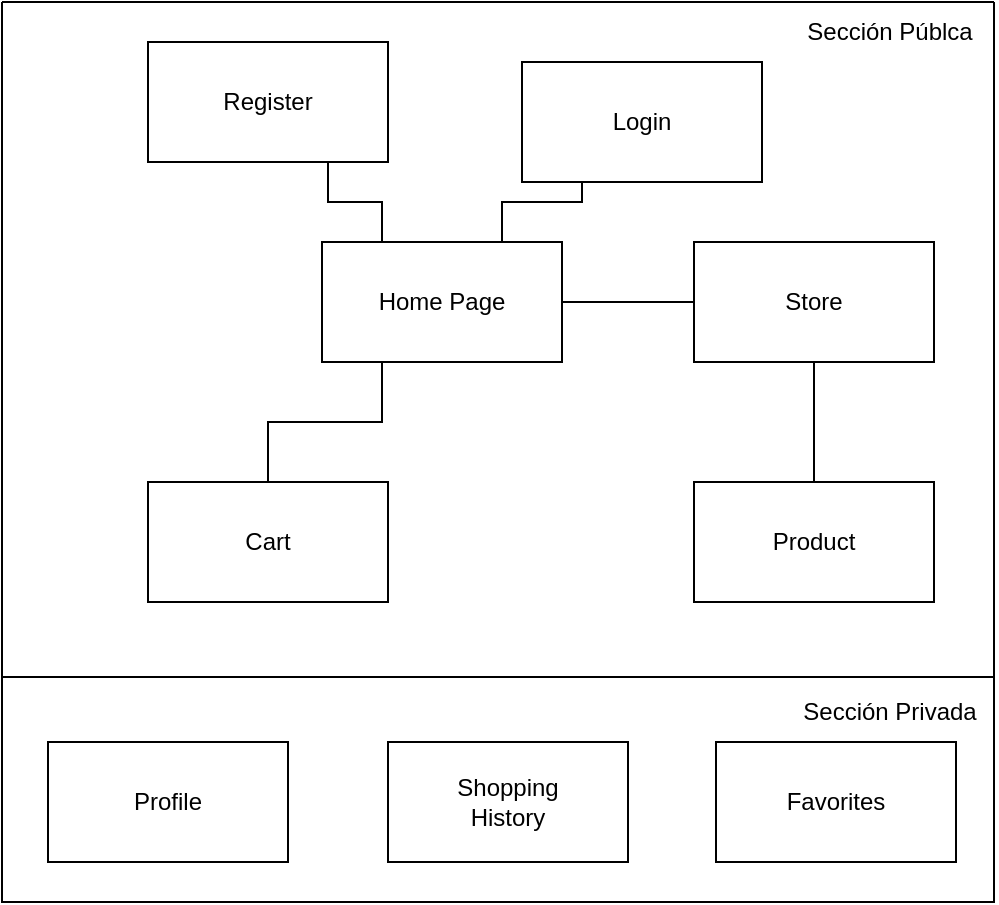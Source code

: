 <mxfile version="26.1.0">
  <diagram name="Página-1" id="QH9GRB6sQxJk_K1BEbed">
    <mxGraphModel dx="1195" dy="622" grid="1" gridSize="10" guides="1" tooltips="1" connect="1" arrows="1" fold="1" page="1" pageScale="1" pageWidth="827" pageHeight="1169" math="0" shadow="0">
      <root>
        <mxCell id="0" />
        <mxCell id="1" parent="0" />
        <mxCell id="pXQdMqS-Q8eA3dv94ED3-1" value="" style="swimlane;startSize=0;" parent="1" vertex="1">
          <mxGeometry x="40" y="20" width="496" height="450" as="geometry">
            <mxRectangle x="34" y="20" width="50" height="40" as="alternateBounds" />
          </mxGeometry>
        </mxCell>
        <mxCell id="pXQdMqS-Q8eA3dv94ED3-5" value="" style="edgeStyle=orthogonalEdgeStyle;rounded=0;orthogonalLoop=1;jettySize=auto;html=1;exitX=0.25;exitY=0;exitDx=0;exitDy=0;endArrow=none;endFill=0;entryX=0.75;entryY=1;entryDx=0;entryDy=0;" parent="pXQdMqS-Q8eA3dv94ED3-1" source="pXQdMqS-Q8eA3dv94ED3-3" target="pXQdMqS-Q8eA3dv94ED3-4" edge="1">
          <mxGeometry relative="1" as="geometry" />
        </mxCell>
        <mxCell id="pXQdMqS-Q8eA3dv94ED3-8" value="" style="edgeStyle=orthogonalEdgeStyle;rounded=0;orthogonalLoop=1;jettySize=auto;html=1;exitX=0.75;exitY=0;exitDx=0;exitDy=0;endArrow=none;endFill=0;entryX=0.25;entryY=1;entryDx=0;entryDy=0;" parent="pXQdMqS-Q8eA3dv94ED3-1" source="pXQdMqS-Q8eA3dv94ED3-3" target="pXQdMqS-Q8eA3dv94ED3-7" edge="1">
          <mxGeometry relative="1" as="geometry" />
        </mxCell>
        <mxCell id="pXQdMqS-Q8eA3dv94ED3-11" value="" style="edgeStyle=orthogonalEdgeStyle;rounded=0;orthogonalLoop=1;jettySize=auto;html=1;entryX=0.5;entryY=0;entryDx=0;entryDy=0;endArrow=none;endFill=0;exitX=0.25;exitY=1;exitDx=0;exitDy=0;" parent="pXQdMqS-Q8eA3dv94ED3-1" source="pXQdMqS-Q8eA3dv94ED3-3" target="pXQdMqS-Q8eA3dv94ED3-10" edge="1">
          <mxGeometry relative="1" as="geometry" />
        </mxCell>
        <mxCell id="pXQdMqS-Q8eA3dv94ED3-13" value="" style="edgeStyle=orthogonalEdgeStyle;rounded=0;orthogonalLoop=1;jettySize=auto;html=1;exitX=1;exitY=0.5;exitDx=0;exitDy=0;endArrow=none;endFill=0;" parent="pXQdMqS-Q8eA3dv94ED3-1" source="pXQdMqS-Q8eA3dv94ED3-3" target="pXQdMqS-Q8eA3dv94ED3-12" edge="1">
          <mxGeometry relative="1" as="geometry" />
        </mxCell>
        <mxCell id="pXQdMqS-Q8eA3dv94ED3-3" value="Home Page" style="rounded=0;whiteSpace=wrap;html=1;" parent="pXQdMqS-Q8eA3dv94ED3-1" vertex="1">
          <mxGeometry x="160" y="120" width="120" height="60" as="geometry" />
        </mxCell>
        <mxCell id="pXQdMqS-Q8eA3dv94ED3-4" value="Register" style="rounded=0;whiteSpace=wrap;html=1;" parent="pXQdMqS-Q8eA3dv94ED3-1" vertex="1">
          <mxGeometry x="73" y="20" width="120" height="60" as="geometry" />
        </mxCell>
        <mxCell id="pXQdMqS-Q8eA3dv94ED3-7" value="Login" style="whiteSpace=wrap;html=1;rounded=0;" parent="pXQdMqS-Q8eA3dv94ED3-1" vertex="1">
          <mxGeometry x="260" y="30" width="120" height="60" as="geometry" />
        </mxCell>
        <mxCell id="pXQdMqS-Q8eA3dv94ED3-10" value="Cart" style="rounded=0;whiteSpace=wrap;html=1;" parent="pXQdMqS-Q8eA3dv94ED3-1" vertex="1">
          <mxGeometry x="73" y="240" width="120" height="60" as="geometry" />
        </mxCell>
        <mxCell id="pXQdMqS-Q8eA3dv94ED3-15" value="" style="edgeStyle=orthogonalEdgeStyle;rounded=0;orthogonalLoop=1;jettySize=auto;html=1;endArrow=none;endFill=0;" parent="pXQdMqS-Q8eA3dv94ED3-1" source="pXQdMqS-Q8eA3dv94ED3-12" target="pXQdMqS-Q8eA3dv94ED3-14" edge="1">
          <mxGeometry relative="1" as="geometry" />
        </mxCell>
        <mxCell id="pXQdMqS-Q8eA3dv94ED3-12" value="Store" style="rounded=0;whiteSpace=wrap;html=1;" parent="pXQdMqS-Q8eA3dv94ED3-1" vertex="1">
          <mxGeometry x="346" y="120" width="120" height="60" as="geometry" />
        </mxCell>
        <mxCell id="pXQdMqS-Q8eA3dv94ED3-14" value="Product" style="rounded=0;whiteSpace=wrap;html=1;" parent="pXQdMqS-Q8eA3dv94ED3-1" vertex="1">
          <mxGeometry x="346" y="240" width="120" height="60" as="geometry" />
        </mxCell>
        <mxCell id="pXQdMqS-Q8eA3dv94ED3-18" value="Profile" style="rounded=0;whiteSpace=wrap;html=1;" parent="pXQdMqS-Q8eA3dv94ED3-1" vertex="1">
          <mxGeometry x="23" y="370" width="120" height="60" as="geometry" />
        </mxCell>
        <mxCell id="pXQdMqS-Q8eA3dv94ED3-19" value="Shopping&lt;br&gt;History" style="rounded=0;whiteSpace=wrap;html=1;" parent="pXQdMqS-Q8eA3dv94ED3-1" vertex="1">
          <mxGeometry x="193" y="370" width="120" height="60" as="geometry" />
        </mxCell>
        <mxCell id="pXQdMqS-Q8eA3dv94ED3-20" value="Sección Públca" style="text;strokeColor=none;align=center;fillColor=none;html=1;verticalAlign=middle;whiteSpace=wrap;rounded=0;" parent="pXQdMqS-Q8eA3dv94ED3-1" vertex="1">
          <mxGeometry x="392" width="104" height="30" as="geometry" />
        </mxCell>
        <mxCell id="pXQdMqS-Q8eA3dv94ED3-21" value="Sección Privada" style="text;strokeColor=none;align=center;fillColor=none;html=1;verticalAlign=middle;whiteSpace=wrap;rounded=0;" parent="pXQdMqS-Q8eA3dv94ED3-1" vertex="1">
          <mxGeometry x="392" y="340" width="104" height="30" as="geometry" />
        </mxCell>
        <mxCell id="rp6mcumW_ElDVAEube5L-1" value="Favorites" style="rounded=0;whiteSpace=wrap;html=1;" vertex="1" parent="pXQdMqS-Q8eA3dv94ED3-1">
          <mxGeometry x="357" y="370" width="120" height="60" as="geometry" />
        </mxCell>
        <mxCell id="pXQdMqS-Q8eA3dv94ED3-2" value="" style="endArrow=none;html=1;rounded=0;exitX=0;exitY=0.75;exitDx=0;exitDy=0;entryX=1;entryY=0.75;entryDx=0;entryDy=0;" parent="1" source="pXQdMqS-Q8eA3dv94ED3-1" target="pXQdMqS-Q8eA3dv94ED3-1" edge="1">
          <mxGeometry width="50" height="50" relative="1" as="geometry">
            <mxPoint x="390" y="410" as="sourcePoint" />
            <mxPoint x="440" y="360" as="targetPoint" />
            <Array as="points" />
          </mxGeometry>
        </mxCell>
      </root>
    </mxGraphModel>
  </diagram>
</mxfile>

